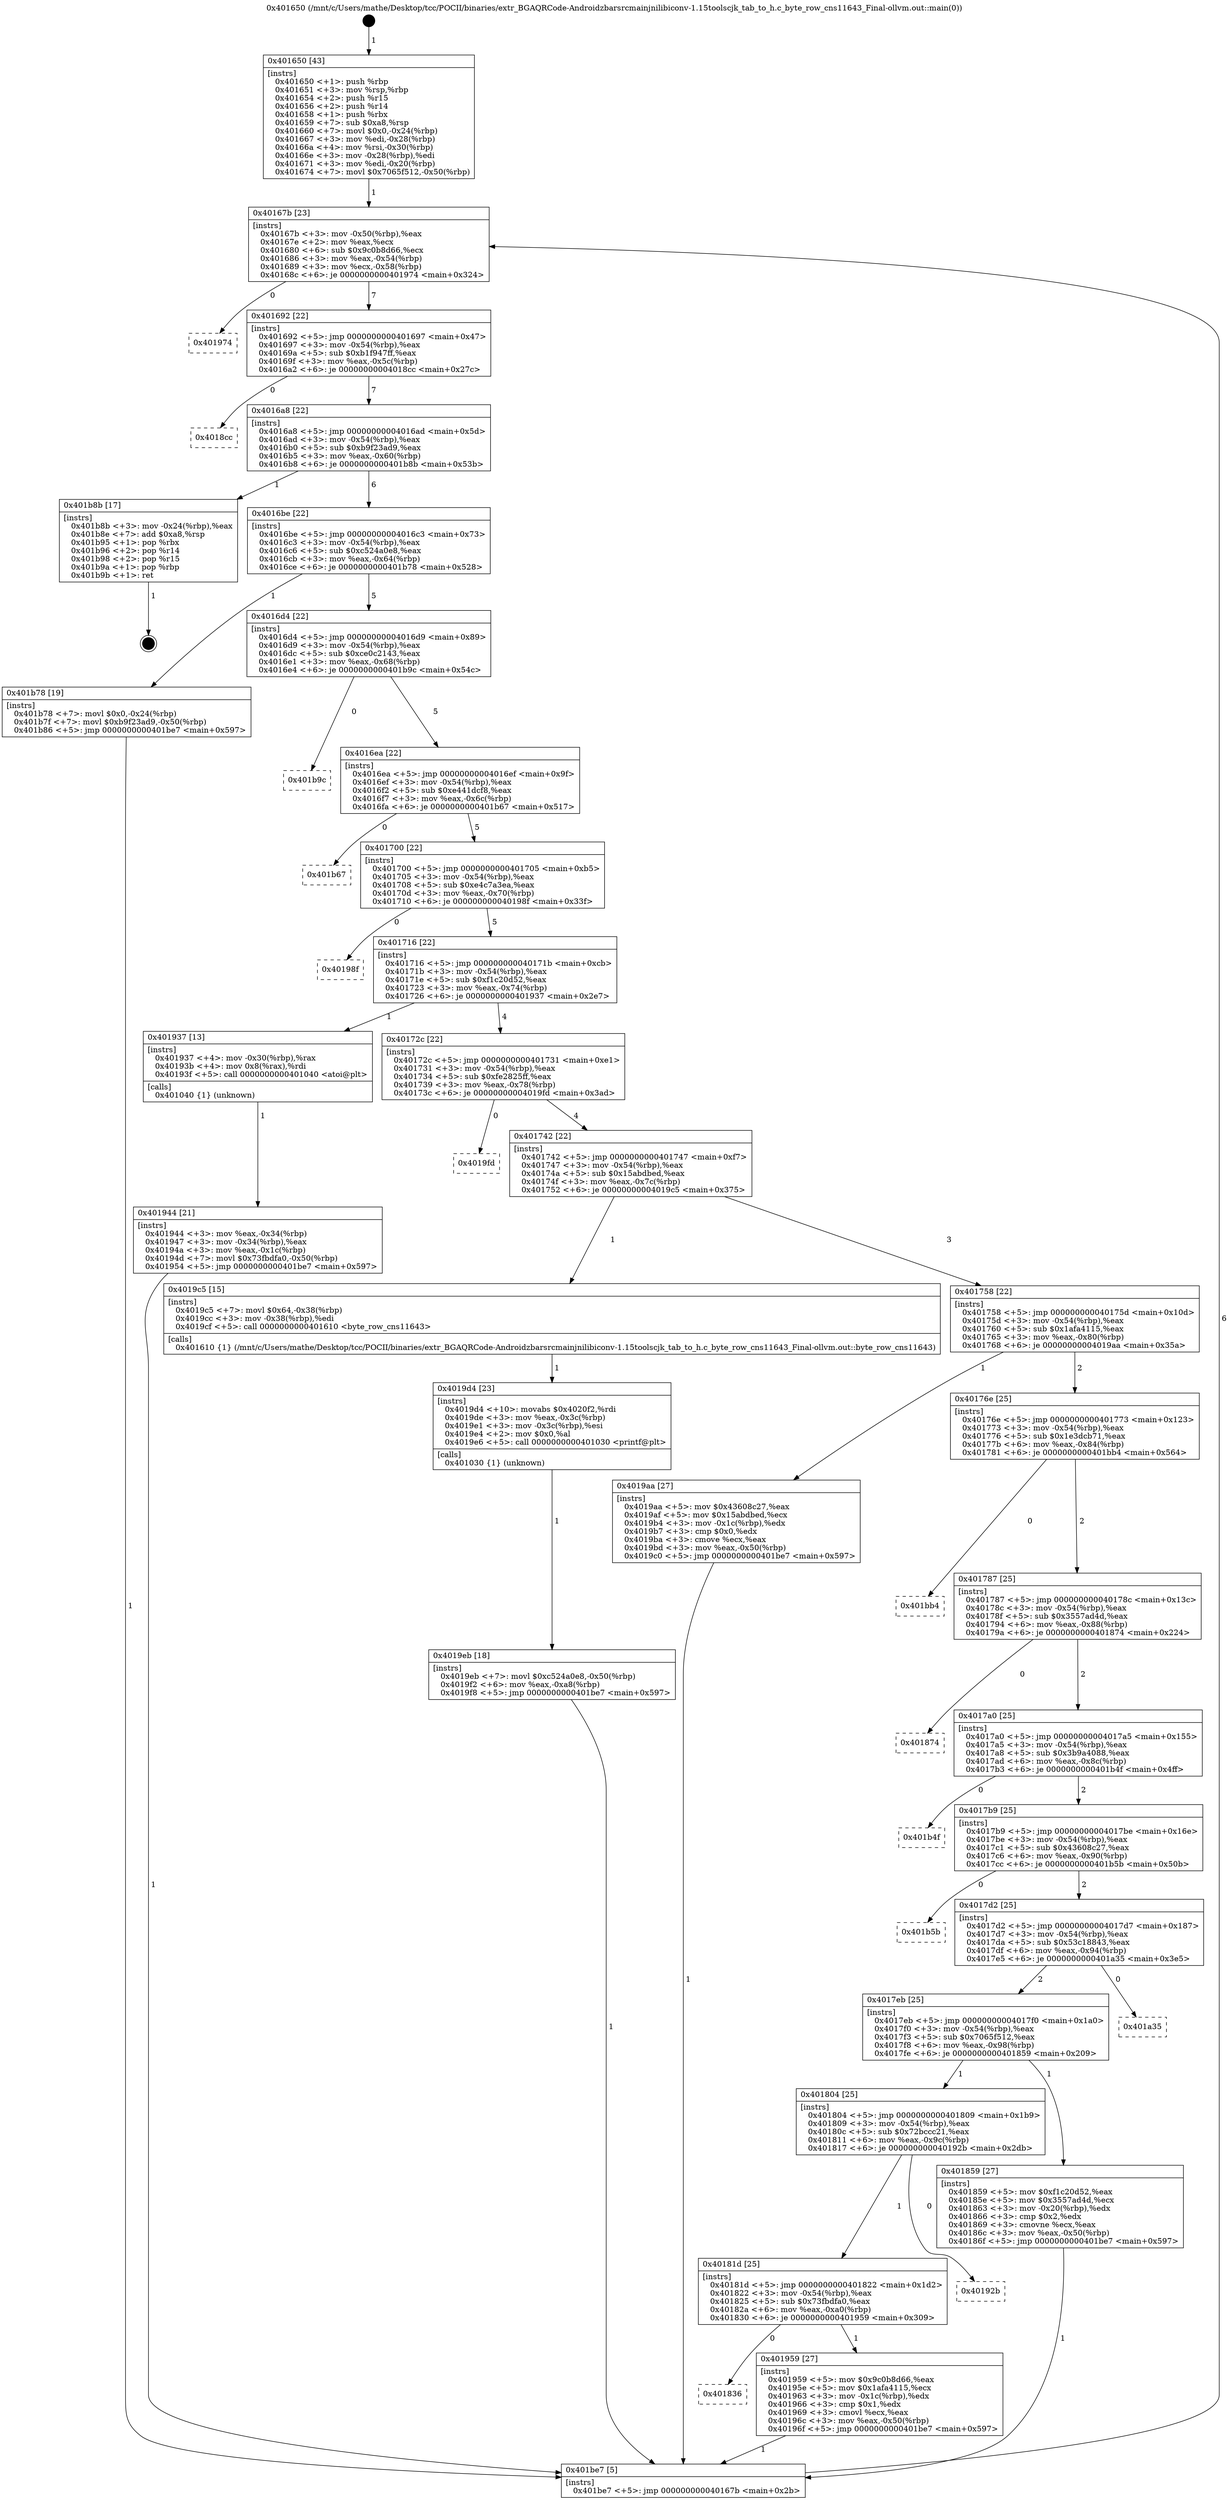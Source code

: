 digraph "0x401650" {
  label = "0x401650 (/mnt/c/Users/mathe/Desktop/tcc/POCII/binaries/extr_BGAQRCode-Androidzbarsrcmainjnilibiconv-1.15toolscjk_tab_to_h.c_byte_row_cns11643_Final-ollvm.out::main(0))"
  labelloc = "t"
  node[shape=record]

  Entry [label="",width=0.3,height=0.3,shape=circle,fillcolor=black,style=filled]
  "0x40167b" [label="{
     0x40167b [23]\l
     | [instrs]\l
     &nbsp;&nbsp;0x40167b \<+3\>: mov -0x50(%rbp),%eax\l
     &nbsp;&nbsp;0x40167e \<+2\>: mov %eax,%ecx\l
     &nbsp;&nbsp;0x401680 \<+6\>: sub $0x9c0b8d66,%ecx\l
     &nbsp;&nbsp;0x401686 \<+3\>: mov %eax,-0x54(%rbp)\l
     &nbsp;&nbsp;0x401689 \<+3\>: mov %ecx,-0x58(%rbp)\l
     &nbsp;&nbsp;0x40168c \<+6\>: je 0000000000401974 \<main+0x324\>\l
  }"]
  "0x401974" [label="{
     0x401974\l
  }", style=dashed]
  "0x401692" [label="{
     0x401692 [22]\l
     | [instrs]\l
     &nbsp;&nbsp;0x401692 \<+5\>: jmp 0000000000401697 \<main+0x47\>\l
     &nbsp;&nbsp;0x401697 \<+3\>: mov -0x54(%rbp),%eax\l
     &nbsp;&nbsp;0x40169a \<+5\>: sub $0xb1f947ff,%eax\l
     &nbsp;&nbsp;0x40169f \<+3\>: mov %eax,-0x5c(%rbp)\l
     &nbsp;&nbsp;0x4016a2 \<+6\>: je 00000000004018cc \<main+0x27c\>\l
  }"]
  Exit [label="",width=0.3,height=0.3,shape=circle,fillcolor=black,style=filled,peripheries=2]
  "0x4018cc" [label="{
     0x4018cc\l
  }", style=dashed]
  "0x4016a8" [label="{
     0x4016a8 [22]\l
     | [instrs]\l
     &nbsp;&nbsp;0x4016a8 \<+5\>: jmp 00000000004016ad \<main+0x5d\>\l
     &nbsp;&nbsp;0x4016ad \<+3\>: mov -0x54(%rbp),%eax\l
     &nbsp;&nbsp;0x4016b0 \<+5\>: sub $0xb9f23ad9,%eax\l
     &nbsp;&nbsp;0x4016b5 \<+3\>: mov %eax,-0x60(%rbp)\l
     &nbsp;&nbsp;0x4016b8 \<+6\>: je 0000000000401b8b \<main+0x53b\>\l
  }"]
  "0x4019eb" [label="{
     0x4019eb [18]\l
     | [instrs]\l
     &nbsp;&nbsp;0x4019eb \<+7\>: movl $0xc524a0e8,-0x50(%rbp)\l
     &nbsp;&nbsp;0x4019f2 \<+6\>: mov %eax,-0xa8(%rbp)\l
     &nbsp;&nbsp;0x4019f8 \<+5\>: jmp 0000000000401be7 \<main+0x597\>\l
  }"]
  "0x401b8b" [label="{
     0x401b8b [17]\l
     | [instrs]\l
     &nbsp;&nbsp;0x401b8b \<+3\>: mov -0x24(%rbp),%eax\l
     &nbsp;&nbsp;0x401b8e \<+7\>: add $0xa8,%rsp\l
     &nbsp;&nbsp;0x401b95 \<+1\>: pop %rbx\l
     &nbsp;&nbsp;0x401b96 \<+2\>: pop %r14\l
     &nbsp;&nbsp;0x401b98 \<+2\>: pop %r15\l
     &nbsp;&nbsp;0x401b9a \<+1\>: pop %rbp\l
     &nbsp;&nbsp;0x401b9b \<+1\>: ret\l
  }"]
  "0x4016be" [label="{
     0x4016be [22]\l
     | [instrs]\l
     &nbsp;&nbsp;0x4016be \<+5\>: jmp 00000000004016c3 \<main+0x73\>\l
     &nbsp;&nbsp;0x4016c3 \<+3\>: mov -0x54(%rbp),%eax\l
     &nbsp;&nbsp;0x4016c6 \<+5\>: sub $0xc524a0e8,%eax\l
     &nbsp;&nbsp;0x4016cb \<+3\>: mov %eax,-0x64(%rbp)\l
     &nbsp;&nbsp;0x4016ce \<+6\>: je 0000000000401b78 \<main+0x528\>\l
  }"]
  "0x4019d4" [label="{
     0x4019d4 [23]\l
     | [instrs]\l
     &nbsp;&nbsp;0x4019d4 \<+10\>: movabs $0x4020f2,%rdi\l
     &nbsp;&nbsp;0x4019de \<+3\>: mov %eax,-0x3c(%rbp)\l
     &nbsp;&nbsp;0x4019e1 \<+3\>: mov -0x3c(%rbp),%esi\l
     &nbsp;&nbsp;0x4019e4 \<+2\>: mov $0x0,%al\l
     &nbsp;&nbsp;0x4019e6 \<+5\>: call 0000000000401030 \<printf@plt\>\l
     | [calls]\l
     &nbsp;&nbsp;0x401030 \{1\} (unknown)\l
  }"]
  "0x401b78" [label="{
     0x401b78 [19]\l
     | [instrs]\l
     &nbsp;&nbsp;0x401b78 \<+7\>: movl $0x0,-0x24(%rbp)\l
     &nbsp;&nbsp;0x401b7f \<+7\>: movl $0xb9f23ad9,-0x50(%rbp)\l
     &nbsp;&nbsp;0x401b86 \<+5\>: jmp 0000000000401be7 \<main+0x597\>\l
  }"]
  "0x4016d4" [label="{
     0x4016d4 [22]\l
     | [instrs]\l
     &nbsp;&nbsp;0x4016d4 \<+5\>: jmp 00000000004016d9 \<main+0x89\>\l
     &nbsp;&nbsp;0x4016d9 \<+3\>: mov -0x54(%rbp),%eax\l
     &nbsp;&nbsp;0x4016dc \<+5\>: sub $0xce0c2143,%eax\l
     &nbsp;&nbsp;0x4016e1 \<+3\>: mov %eax,-0x68(%rbp)\l
     &nbsp;&nbsp;0x4016e4 \<+6\>: je 0000000000401b9c \<main+0x54c\>\l
  }"]
  "0x401836" [label="{
     0x401836\l
  }", style=dashed]
  "0x401b9c" [label="{
     0x401b9c\l
  }", style=dashed]
  "0x4016ea" [label="{
     0x4016ea [22]\l
     | [instrs]\l
     &nbsp;&nbsp;0x4016ea \<+5\>: jmp 00000000004016ef \<main+0x9f\>\l
     &nbsp;&nbsp;0x4016ef \<+3\>: mov -0x54(%rbp),%eax\l
     &nbsp;&nbsp;0x4016f2 \<+5\>: sub $0xe441dcf8,%eax\l
     &nbsp;&nbsp;0x4016f7 \<+3\>: mov %eax,-0x6c(%rbp)\l
     &nbsp;&nbsp;0x4016fa \<+6\>: je 0000000000401b67 \<main+0x517\>\l
  }"]
  "0x401959" [label="{
     0x401959 [27]\l
     | [instrs]\l
     &nbsp;&nbsp;0x401959 \<+5\>: mov $0x9c0b8d66,%eax\l
     &nbsp;&nbsp;0x40195e \<+5\>: mov $0x1afa4115,%ecx\l
     &nbsp;&nbsp;0x401963 \<+3\>: mov -0x1c(%rbp),%edx\l
     &nbsp;&nbsp;0x401966 \<+3\>: cmp $0x1,%edx\l
     &nbsp;&nbsp;0x401969 \<+3\>: cmovl %ecx,%eax\l
     &nbsp;&nbsp;0x40196c \<+3\>: mov %eax,-0x50(%rbp)\l
     &nbsp;&nbsp;0x40196f \<+5\>: jmp 0000000000401be7 \<main+0x597\>\l
  }"]
  "0x401b67" [label="{
     0x401b67\l
  }", style=dashed]
  "0x401700" [label="{
     0x401700 [22]\l
     | [instrs]\l
     &nbsp;&nbsp;0x401700 \<+5\>: jmp 0000000000401705 \<main+0xb5\>\l
     &nbsp;&nbsp;0x401705 \<+3\>: mov -0x54(%rbp),%eax\l
     &nbsp;&nbsp;0x401708 \<+5\>: sub $0xe4c7a3ea,%eax\l
     &nbsp;&nbsp;0x40170d \<+3\>: mov %eax,-0x70(%rbp)\l
     &nbsp;&nbsp;0x401710 \<+6\>: je 000000000040198f \<main+0x33f\>\l
  }"]
  "0x40181d" [label="{
     0x40181d [25]\l
     | [instrs]\l
     &nbsp;&nbsp;0x40181d \<+5\>: jmp 0000000000401822 \<main+0x1d2\>\l
     &nbsp;&nbsp;0x401822 \<+3\>: mov -0x54(%rbp),%eax\l
     &nbsp;&nbsp;0x401825 \<+5\>: sub $0x73fbdfa0,%eax\l
     &nbsp;&nbsp;0x40182a \<+6\>: mov %eax,-0xa0(%rbp)\l
     &nbsp;&nbsp;0x401830 \<+6\>: je 0000000000401959 \<main+0x309\>\l
  }"]
  "0x40198f" [label="{
     0x40198f\l
  }", style=dashed]
  "0x401716" [label="{
     0x401716 [22]\l
     | [instrs]\l
     &nbsp;&nbsp;0x401716 \<+5\>: jmp 000000000040171b \<main+0xcb\>\l
     &nbsp;&nbsp;0x40171b \<+3\>: mov -0x54(%rbp),%eax\l
     &nbsp;&nbsp;0x40171e \<+5\>: sub $0xf1c20d52,%eax\l
     &nbsp;&nbsp;0x401723 \<+3\>: mov %eax,-0x74(%rbp)\l
     &nbsp;&nbsp;0x401726 \<+6\>: je 0000000000401937 \<main+0x2e7\>\l
  }"]
  "0x40192b" [label="{
     0x40192b\l
  }", style=dashed]
  "0x401937" [label="{
     0x401937 [13]\l
     | [instrs]\l
     &nbsp;&nbsp;0x401937 \<+4\>: mov -0x30(%rbp),%rax\l
     &nbsp;&nbsp;0x40193b \<+4\>: mov 0x8(%rax),%rdi\l
     &nbsp;&nbsp;0x40193f \<+5\>: call 0000000000401040 \<atoi@plt\>\l
     | [calls]\l
     &nbsp;&nbsp;0x401040 \{1\} (unknown)\l
  }"]
  "0x40172c" [label="{
     0x40172c [22]\l
     | [instrs]\l
     &nbsp;&nbsp;0x40172c \<+5\>: jmp 0000000000401731 \<main+0xe1\>\l
     &nbsp;&nbsp;0x401731 \<+3\>: mov -0x54(%rbp),%eax\l
     &nbsp;&nbsp;0x401734 \<+5\>: sub $0xfe2825ff,%eax\l
     &nbsp;&nbsp;0x401739 \<+3\>: mov %eax,-0x78(%rbp)\l
     &nbsp;&nbsp;0x40173c \<+6\>: je 00000000004019fd \<main+0x3ad\>\l
  }"]
  "0x401944" [label="{
     0x401944 [21]\l
     | [instrs]\l
     &nbsp;&nbsp;0x401944 \<+3\>: mov %eax,-0x34(%rbp)\l
     &nbsp;&nbsp;0x401947 \<+3\>: mov -0x34(%rbp),%eax\l
     &nbsp;&nbsp;0x40194a \<+3\>: mov %eax,-0x1c(%rbp)\l
     &nbsp;&nbsp;0x40194d \<+7\>: movl $0x73fbdfa0,-0x50(%rbp)\l
     &nbsp;&nbsp;0x401954 \<+5\>: jmp 0000000000401be7 \<main+0x597\>\l
  }"]
  "0x4019fd" [label="{
     0x4019fd\l
  }", style=dashed]
  "0x401742" [label="{
     0x401742 [22]\l
     | [instrs]\l
     &nbsp;&nbsp;0x401742 \<+5\>: jmp 0000000000401747 \<main+0xf7\>\l
     &nbsp;&nbsp;0x401747 \<+3\>: mov -0x54(%rbp),%eax\l
     &nbsp;&nbsp;0x40174a \<+5\>: sub $0x15abdbed,%eax\l
     &nbsp;&nbsp;0x40174f \<+3\>: mov %eax,-0x7c(%rbp)\l
     &nbsp;&nbsp;0x401752 \<+6\>: je 00000000004019c5 \<main+0x375\>\l
  }"]
  "0x401650" [label="{
     0x401650 [43]\l
     | [instrs]\l
     &nbsp;&nbsp;0x401650 \<+1\>: push %rbp\l
     &nbsp;&nbsp;0x401651 \<+3\>: mov %rsp,%rbp\l
     &nbsp;&nbsp;0x401654 \<+2\>: push %r15\l
     &nbsp;&nbsp;0x401656 \<+2\>: push %r14\l
     &nbsp;&nbsp;0x401658 \<+1\>: push %rbx\l
     &nbsp;&nbsp;0x401659 \<+7\>: sub $0xa8,%rsp\l
     &nbsp;&nbsp;0x401660 \<+7\>: movl $0x0,-0x24(%rbp)\l
     &nbsp;&nbsp;0x401667 \<+3\>: mov %edi,-0x28(%rbp)\l
     &nbsp;&nbsp;0x40166a \<+4\>: mov %rsi,-0x30(%rbp)\l
     &nbsp;&nbsp;0x40166e \<+3\>: mov -0x28(%rbp),%edi\l
     &nbsp;&nbsp;0x401671 \<+3\>: mov %edi,-0x20(%rbp)\l
     &nbsp;&nbsp;0x401674 \<+7\>: movl $0x7065f512,-0x50(%rbp)\l
  }"]
  "0x4019c5" [label="{
     0x4019c5 [15]\l
     | [instrs]\l
     &nbsp;&nbsp;0x4019c5 \<+7\>: movl $0x64,-0x38(%rbp)\l
     &nbsp;&nbsp;0x4019cc \<+3\>: mov -0x38(%rbp),%edi\l
     &nbsp;&nbsp;0x4019cf \<+5\>: call 0000000000401610 \<byte_row_cns11643\>\l
     | [calls]\l
     &nbsp;&nbsp;0x401610 \{1\} (/mnt/c/Users/mathe/Desktop/tcc/POCII/binaries/extr_BGAQRCode-Androidzbarsrcmainjnilibiconv-1.15toolscjk_tab_to_h.c_byte_row_cns11643_Final-ollvm.out::byte_row_cns11643)\l
  }"]
  "0x401758" [label="{
     0x401758 [22]\l
     | [instrs]\l
     &nbsp;&nbsp;0x401758 \<+5\>: jmp 000000000040175d \<main+0x10d\>\l
     &nbsp;&nbsp;0x40175d \<+3\>: mov -0x54(%rbp),%eax\l
     &nbsp;&nbsp;0x401760 \<+5\>: sub $0x1afa4115,%eax\l
     &nbsp;&nbsp;0x401765 \<+3\>: mov %eax,-0x80(%rbp)\l
     &nbsp;&nbsp;0x401768 \<+6\>: je 00000000004019aa \<main+0x35a\>\l
  }"]
  "0x401be7" [label="{
     0x401be7 [5]\l
     | [instrs]\l
     &nbsp;&nbsp;0x401be7 \<+5\>: jmp 000000000040167b \<main+0x2b\>\l
  }"]
  "0x4019aa" [label="{
     0x4019aa [27]\l
     | [instrs]\l
     &nbsp;&nbsp;0x4019aa \<+5\>: mov $0x43608c27,%eax\l
     &nbsp;&nbsp;0x4019af \<+5\>: mov $0x15abdbed,%ecx\l
     &nbsp;&nbsp;0x4019b4 \<+3\>: mov -0x1c(%rbp),%edx\l
     &nbsp;&nbsp;0x4019b7 \<+3\>: cmp $0x0,%edx\l
     &nbsp;&nbsp;0x4019ba \<+3\>: cmove %ecx,%eax\l
     &nbsp;&nbsp;0x4019bd \<+3\>: mov %eax,-0x50(%rbp)\l
     &nbsp;&nbsp;0x4019c0 \<+5\>: jmp 0000000000401be7 \<main+0x597\>\l
  }"]
  "0x40176e" [label="{
     0x40176e [25]\l
     | [instrs]\l
     &nbsp;&nbsp;0x40176e \<+5\>: jmp 0000000000401773 \<main+0x123\>\l
     &nbsp;&nbsp;0x401773 \<+3\>: mov -0x54(%rbp),%eax\l
     &nbsp;&nbsp;0x401776 \<+5\>: sub $0x1e3dcb71,%eax\l
     &nbsp;&nbsp;0x40177b \<+6\>: mov %eax,-0x84(%rbp)\l
     &nbsp;&nbsp;0x401781 \<+6\>: je 0000000000401bb4 \<main+0x564\>\l
  }"]
  "0x401804" [label="{
     0x401804 [25]\l
     | [instrs]\l
     &nbsp;&nbsp;0x401804 \<+5\>: jmp 0000000000401809 \<main+0x1b9\>\l
     &nbsp;&nbsp;0x401809 \<+3\>: mov -0x54(%rbp),%eax\l
     &nbsp;&nbsp;0x40180c \<+5\>: sub $0x72bccc21,%eax\l
     &nbsp;&nbsp;0x401811 \<+6\>: mov %eax,-0x9c(%rbp)\l
     &nbsp;&nbsp;0x401817 \<+6\>: je 000000000040192b \<main+0x2db\>\l
  }"]
  "0x401bb4" [label="{
     0x401bb4\l
  }", style=dashed]
  "0x401787" [label="{
     0x401787 [25]\l
     | [instrs]\l
     &nbsp;&nbsp;0x401787 \<+5\>: jmp 000000000040178c \<main+0x13c\>\l
     &nbsp;&nbsp;0x40178c \<+3\>: mov -0x54(%rbp),%eax\l
     &nbsp;&nbsp;0x40178f \<+5\>: sub $0x3557ad4d,%eax\l
     &nbsp;&nbsp;0x401794 \<+6\>: mov %eax,-0x88(%rbp)\l
     &nbsp;&nbsp;0x40179a \<+6\>: je 0000000000401874 \<main+0x224\>\l
  }"]
  "0x401859" [label="{
     0x401859 [27]\l
     | [instrs]\l
     &nbsp;&nbsp;0x401859 \<+5\>: mov $0xf1c20d52,%eax\l
     &nbsp;&nbsp;0x40185e \<+5\>: mov $0x3557ad4d,%ecx\l
     &nbsp;&nbsp;0x401863 \<+3\>: mov -0x20(%rbp),%edx\l
     &nbsp;&nbsp;0x401866 \<+3\>: cmp $0x2,%edx\l
     &nbsp;&nbsp;0x401869 \<+3\>: cmovne %ecx,%eax\l
     &nbsp;&nbsp;0x40186c \<+3\>: mov %eax,-0x50(%rbp)\l
     &nbsp;&nbsp;0x40186f \<+5\>: jmp 0000000000401be7 \<main+0x597\>\l
  }"]
  "0x401874" [label="{
     0x401874\l
  }", style=dashed]
  "0x4017a0" [label="{
     0x4017a0 [25]\l
     | [instrs]\l
     &nbsp;&nbsp;0x4017a0 \<+5\>: jmp 00000000004017a5 \<main+0x155\>\l
     &nbsp;&nbsp;0x4017a5 \<+3\>: mov -0x54(%rbp),%eax\l
     &nbsp;&nbsp;0x4017a8 \<+5\>: sub $0x3b9a4088,%eax\l
     &nbsp;&nbsp;0x4017ad \<+6\>: mov %eax,-0x8c(%rbp)\l
     &nbsp;&nbsp;0x4017b3 \<+6\>: je 0000000000401b4f \<main+0x4ff\>\l
  }"]
  "0x4017eb" [label="{
     0x4017eb [25]\l
     | [instrs]\l
     &nbsp;&nbsp;0x4017eb \<+5\>: jmp 00000000004017f0 \<main+0x1a0\>\l
     &nbsp;&nbsp;0x4017f0 \<+3\>: mov -0x54(%rbp),%eax\l
     &nbsp;&nbsp;0x4017f3 \<+5\>: sub $0x7065f512,%eax\l
     &nbsp;&nbsp;0x4017f8 \<+6\>: mov %eax,-0x98(%rbp)\l
     &nbsp;&nbsp;0x4017fe \<+6\>: je 0000000000401859 \<main+0x209\>\l
  }"]
  "0x401b4f" [label="{
     0x401b4f\l
  }", style=dashed]
  "0x4017b9" [label="{
     0x4017b9 [25]\l
     | [instrs]\l
     &nbsp;&nbsp;0x4017b9 \<+5\>: jmp 00000000004017be \<main+0x16e\>\l
     &nbsp;&nbsp;0x4017be \<+3\>: mov -0x54(%rbp),%eax\l
     &nbsp;&nbsp;0x4017c1 \<+5\>: sub $0x43608c27,%eax\l
     &nbsp;&nbsp;0x4017c6 \<+6\>: mov %eax,-0x90(%rbp)\l
     &nbsp;&nbsp;0x4017cc \<+6\>: je 0000000000401b5b \<main+0x50b\>\l
  }"]
  "0x401a35" [label="{
     0x401a35\l
  }", style=dashed]
  "0x401b5b" [label="{
     0x401b5b\l
  }", style=dashed]
  "0x4017d2" [label="{
     0x4017d2 [25]\l
     | [instrs]\l
     &nbsp;&nbsp;0x4017d2 \<+5\>: jmp 00000000004017d7 \<main+0x187\>\l
     &nbsp;&nbsp;0x4017d7 \<+3\>: mov -0x54(%rbp),%eax\l
     &nbsp;&nbsp;0x4017da \<+5\>: sub $0x53c18843,%eax\l
     &nbsp;&nbsp;0x4017df \<+6\>: mov %eax,-0x94(%rbp)\l
     &nbsp;&nbsp;0x4017e5 \<+6\>: je 0000000000401a35 \<main+0x3e5\>\l
  }"]
  Entry -> "0x401650" [label=" 1"]
  "0x40167b" -> "0x401974" [label=" 0"]
  "0x40167b" -> "0x401692" [label=" 7"]
  "0x401b8b" -> Exit [label=" 1"]
  "0x401692" -> "0x4018cc" [label=" 0"]
  "0x401692" -> "0x4016a8" [label=" 7"]
  "0x401b78" -> "0x401be7" [label=" 1"]
  "0x4016a8" -> "0x401b8b" [label=" 1"]
  "0x4016a8" -> "0x4016be" [label=" 6"]
  "0x4019eb" -> "0x401be7" [label=" 1"]
  "0x4016be" -> "0x401b78" [label=" 1"]
  "0x4016be" -> "0x4016d4" [label=" 5"]
  "0x4019d4" -> "0x4019eb" [label=" 1"]
  "0x4016d4" -> "0x401b9c" [label=" 0"]
  "0x4016d4" -> "0x4016ea" [label=" 5"]
  "0x4019c5" -> "0x4019d4" [label=" 1"]
  "0x4016ea" -> "0x401b67" [label=" 0"]
  "0x4016ea" -> "0x401700" [label=" 5"]
  "0x4019aa" -> "0x401be7" [label=" 1"]
  "0x401700" -> "0x40198f" [label=" 0"]
  "0x401700" -> "0x401716" [label=" 5"]
  "0x40181d" -> "0x401836" [label=" 0"]
  "0x401716" -> "0x401937" [label=" 1"]
  "0x401716" -> "0x40172c" [label=" 4"]
  "0x40181d" -> "0x401959" [label=" 1"]
  "0x40172c" -> "0x4019fd" [label=" 0"]
  "0x40172c" -> "0x401742" [label=" 4"]
  "0x401804" -> "0x40181d" [label=" 1"]
  "0x401742" -> "0x4019c5" [label=" 1"]
  "0x401742" -> "0x401758" [label=" 3"]
  "0x401804" -> "0x40192b" [label=" 0"]
  "0x401758" -> "0x4019aa" [label=" 1"]
  "0x401758" -> "0x40176e" [label=" 2"]
  "0x401959" -> "0x401be7" [label=" 1"]
  "0x40176e" -> "0x401bb4" [label=" 0"]
  "0x40176e" -> "0x401787" [label=" 2"]
  "0x401944" -> "0x401be7" [label=" 1"]
  "0x401787" -> "0x401874" [label=" 0"]
  "0x401787" -> "0x4017a0" [label=" 2"]
  "0x401937" -> "0x401944" [label=" 1"]
  "0x4017a0" -> "0x401b4f" [label=" 0"]
  "0x4017a0" -> "0x4017b9" [label=" 2"]
  "0x401650" -> "0x40167b" [label=" 1"]
  "0x4017b9" -> "0x401b5b" [label=" 0"]
  "0x4017b9" -> "0x4017d2" [label=" 2"]
  "0x401859" -> "0x401be7" [label=" 1"]
  "0x4017d2" -> "0x401a35" [label=" 0"]
  "0x4017d2" -> "0x4017eb" [label=" 2"]
  "0x401be7" -> "0x40167b" [label=" 6"]
  "0x4017eb" -> "0x401859" [label=" 1"]
  "0x4017eb" -> "0x401804" [label=" 1"]
}
